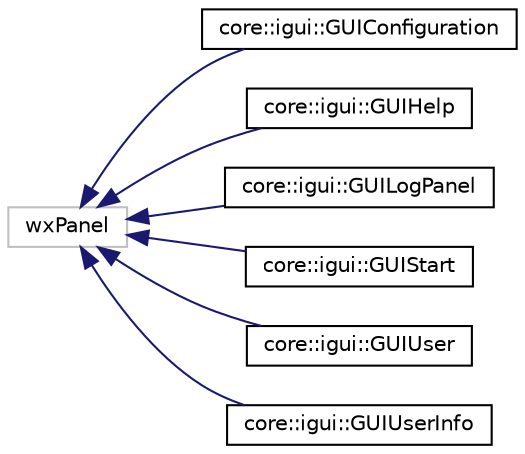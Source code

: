 digraph "Graphical Class Hierarchy"
{
  edge [fontname="Helvetica",fontsize="10",labelfontname="Helvetica",labelfontsize="10"];
  node [fontname="Helvetica",fontsize="10",shape=record];
  rankdir="LR";
  Node1 [label="wxPanel",height=0.2,width=0.4,color="grey75", fillcolor="white", style="filled"];
  Node1 -> Node2 [dir="back",color="midnightblue",fontsize="10",style="solid",fontname="Helvetica"];
  Node2 [label="core::igui::GUIConfiguration",height=0.2,width=0.4,color="black", fillcolor="white", style="filled",URL="$classcore_1_1igui_1_1_g_u_i_configuration.html"];
  Node1 -> Node3 [dir="back",color="midnightblue",fontsize="10",style="solid",fontname="Helvetica"];
  Node3 [label="core::igui::GUIHelp",height=0.2,width=0.4,color="black", fillcolor="white", style="filled",URL="$classcore_1_1igui_1_1_g_u_i_help.html"];
  Node1 -> Node4 [dir="back",color="midnightblue",fontsize="10",style="solid",fontname="Helvetica"];
  Node4 [label="core::igui::GUILogPanel",height=0.2,width=0.4,color="black", fillcolor="white", style="filled",URL="$classcore_1_1igui_1_1_g_u_i_log_panel.html"];
  Node1 -> Node5 [dir="back",color="midnightblue",fontsize="10",style="solid",fontname="Helvetica"];
  Node5 [label="core::igui::GUIStart",height=0.2,width=0.4,color="black", fillcolor="white", style="filled",URL="$classcore_1_1igui_1_1_g_u_i_start.html"];
  Node1 -> Node6 [dir="back",color="midnightblue",fontsize="10",style="solid",fontname="Helvetica"];
  Node6 [label="core::igui::GUIUser",height=0.2,width=0.4,color="black", fillcolor="white", style="filled",URL="$classcore_1_1igui_1_1_g_u_i_user.html"];
  Node1 -> Node7 [dir="back",color="midnightblue",fontsize="10",style="solid",fontname="Helvetica"];
  Node7 [label="core::igui::GUIUserInfo",height=0.2,width=0.4,color="black", fillcolor="white", style="filled",URL="$classcore_1_1igui_1_1_g_u_i_user_info.html"];
}
